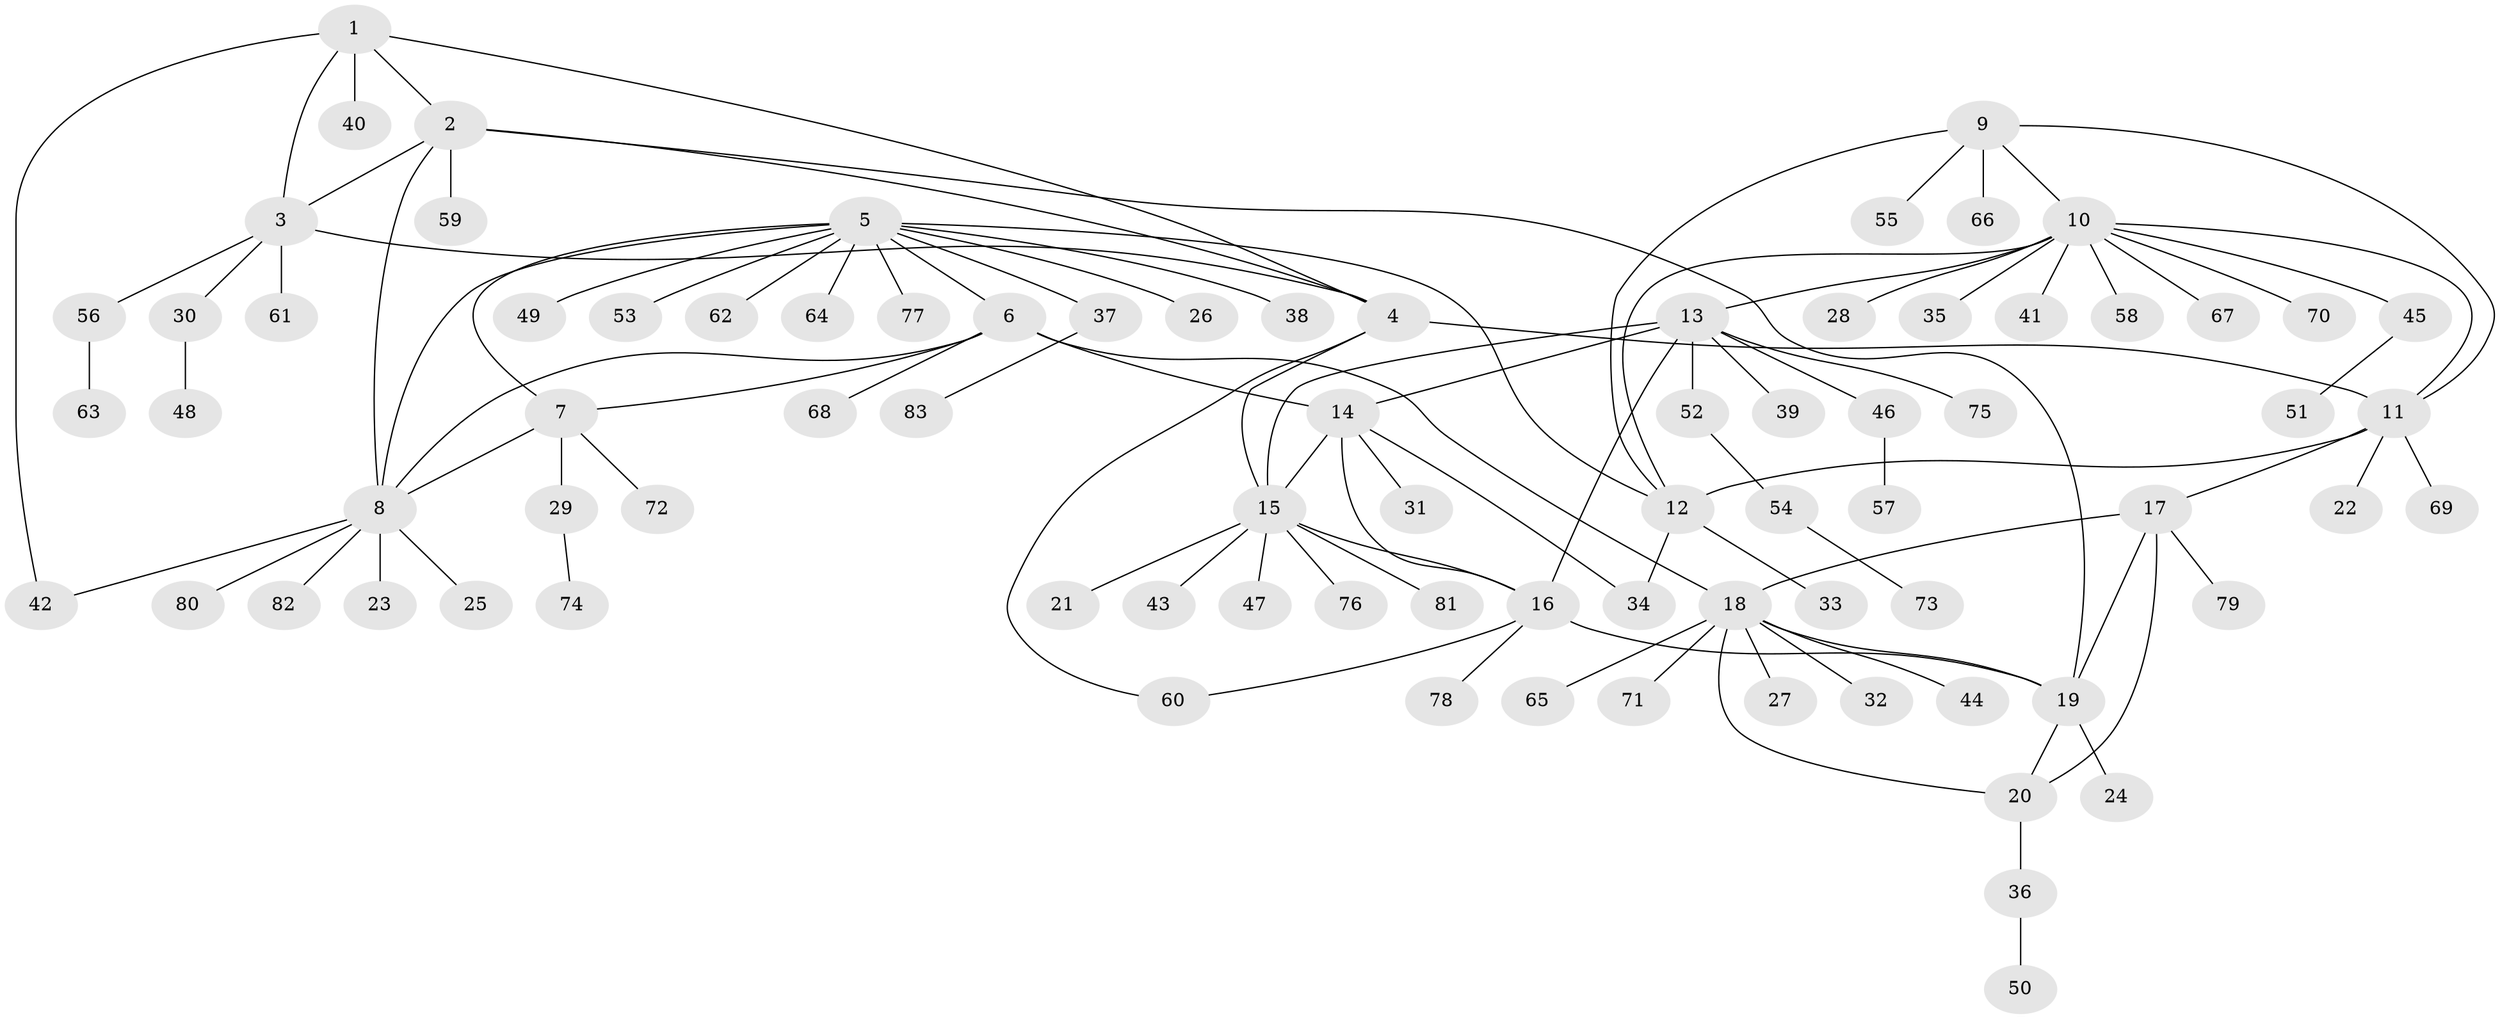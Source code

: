 // coarse degree distribution, {7: 0.04081632653061224, 6: 0.061224489795918366, 4: 0.02040816326530612, 1: 0.7551020408163265, 9: 0.061224489795918366, 2: 0.04081632653061224, 10: 0.02040816326530612}
// Generated by graph-tools (version 1.1) at 2025/58/03/04/25 21:58:18]
// undirected, 83 vertices, 106 edges
graph export_dot {
graph [start="1"]
  node [color=gray90,style=filled];
  1;
  2;
  3;
  4;
  5;
  6;
  7;
  8;
  9;
  10;
  11;
  12;
  13;
  14;
  15;
  16;
  17;
  18;
  19;
  20;
  21;
  22;
  23;
  24;
  25;
  26;
  27;
  28;
  29;
  30;
  31;
  32;
  33;
  34;
  35;
  36;
  37;
  38;
  39;
  40;
  41;
  42;
  43;
  44;
  45;
  46;
  47;
  48;
  49;
  50;
  51;
  52;
  53;
  54;
  55;
  56;
  57;
  58;
  59;
  60;
  61;
  62;
  63;
  64;
  65;
  66;
  67;
  68;
  69;
  70;
  71;
  72;
  73;
  74;
  75;
  76;
  77;
  78;
  79;
  80;
  81;
  82;
  83;
  1 -- 2;
  1 -- 3;
  1 -- 4;
  1 -- 40;
  1 -- 42;
  2 -- 3;
  2 -- 4;
  2 -- 8;
  2 -- 19;
  2 -- 59;
  3 -- 4;
  3 -- 30;
  3 -- 56;
  3 -- 61;
  4 -- 11;
  4 -- 15;
  4 -- 60;
  5 -- 6;
  5 -- 7;
  5 -- 8;
  5 -- 12;
  5 -- 26;
  5 -- 37;
  5 -- 38;
  5 -- 49;
  5 -- 53;
  5 -- 62;
  5 -- 64;
  5 -- 77;
  6 -- 7;
  6 -- 8;
  6 -- 14;
  6 -- 18;
  6 -- 68;
  7 -- 8;
  7 -- 29;
  7 -- 72;
  8 -- 23;
  8 -- 25;
  8 -- 42;
  8 -- 80;
  8 -- 82;
  9 -- 10;
  9 -- 11;
  9 -- 12;
  9 -- 55;
  9 -- 66;
  10 -- 11;
  10 -- 12;
  10 -- 13;
  10 -- 28;
  10 -- 35;
  10 -- 41;
  10 -- 45;
  10 -- 58;
  10 -- 67;
  10 -- 70;
  11 -- 12;
  11 -- 17;
  11 -- 22;
  11 -- 69;
  12 -- 33;
  12 -- 34;
  13 -- 14;
  13 -- 15;
  13 -- 16;
  13 -- 39;
  13 -- 46;
  13 -- 52;
  13 -- 75;
  14 -- 15;
  14 -- 16;
  14 -- 31;
  14 -- 34;
  15 -- 16;
  15 -- 21;
  15 -- 43;
  15 -- 47;
  15 -- 76;
  15 -- 81;
  16 -- 19;
  16 -- 60;
  16 -- 78;
  17 -- 18;
  17 -- 19;
  17 -- 20;
  17 -- 79;
  18 -- 19;
  18 -- 20;
  18 -- 27;
  18 -- 32;
  18 -- 44;
  18 -- 65;
  18 -- 71;
  19 -- 20;
  19 -- 24;
  20 -- 36;
  29 -- 74;
  30 -- 48;
  36 -- 50;
  37 -- 83;
  45 -- 51;
  46 -- 57;
  52 -- 54;
  54 -- 73;
  56 -- 63;
}
